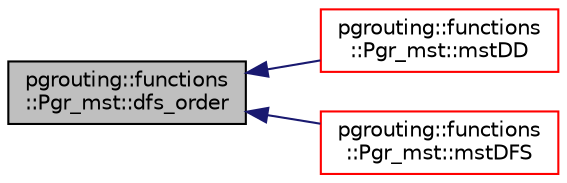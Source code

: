 digraph "pgrouting::functions::Pgr_mst::dfs_order"
{
  edge [fontname="Helvetica",fontsize="10",labelfontname="Helvetica",labelfontsize="10"];
  node [fontname="Helvetica",fontsize="10",shape=record];
  rankdir="LR";
  Node26 [label="pgrouting::functions\l::Pgr_mst::dfs_order",height=0.2,width=0.4,color="black", fillcolor="grey75", style="filled", fontcolor="black"];
  Node26 -> Node27 [dir="back",color="midnightblue",fontsize="10",style="solid",fontname="Helvetica"];
  Node27 [label="pgrouting::functions\l::Pgr_mst::mstDD",height=0.2,width=0.4,color="red", fillcolor="white", style="filled",URL="$classpgrouting_1_1functions_1_1Pgr__mst.html#ab06a325ad7fca538de63d895ecec928b"];
  Node26 -> Node33 [dir="back",color="midnightblue",fontsize="10",style="solid",fontname="Helvetica"];
  Node33 [label="pgrouting::functions\l::Pgr_mst::mstDFS",height=0.2,width=0.4,color="red", fillcolor="white", style="filled",URL="$classpgrouting_1_1functions_1_1Pgr__mst.html#aa690197c96a4e43a7e73634aa4ecaf8a"];
}
